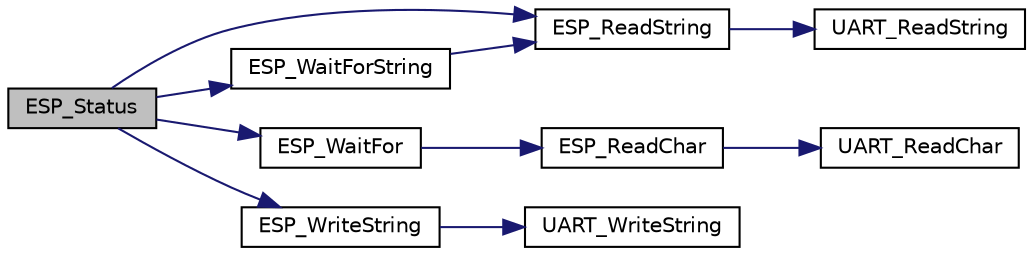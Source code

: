 digraph "ESP_Status"
{
 // LATEX_PDF_SIZE
  edge [fontname="Helvetica",fontsize="10",labelfontname="Helvetica",labelfontsize="10"];
  node [fontname="Helvetica",fontsize="10",shape=record];
  rankdir="LR";
  Node1 [label="ESP_Status",height=0.2,width=0.4,color="black", fillcolor="grey75", style="filled", fontcolor="black",tooltip="Get status of connection."];
  Node1 -> Node2 [color="midnightblue",fontsize="10",style="solid",fontname="Helvetica"];
  Node2 [label="ESP_ReadString",height=0.2,width=0.4,color="black", fillcolor="white", style="filled",URL="$dd/d79/group__ESP__Public__Functions.html#gab3ac3e22bd5d3af617d024763c4b4843",tooltip="Receive AT string response."];
  Node2 -> Node3 [color="midnightblue",fontsize="10",style="solid",fontname="Helvetica"];
  Node3 [label="UART_ReadString",height=0.2,width=0.4,color="black", fillcolor="white", style="filled",URL="$d8/d63/group__UART__Public__Functions.html#ga39f2fc334213dfb77bcac2a1bbe63dc8",tooltip="Read String from RX FIFO."];
  Node1 -> Node4 [color="midnightblue",fontsize="10",style="solid",fontname="Helvetica"];
  Node4 [label="ESP_WaitFor",height=0.2,width=0.4,color="black", fillcolor="white", style="filled",URL="$dd/d79/group__ESP__Public__Functions.html#gadc6f85cb1942aeb009d2ee5e88a31ab6",tooltip="Wait for ESP to meet a certain response (not necessarily a string with '\\0')."];
  Node4 -> Node5 [color="midnightblue",fontsize="10",style="solid",fontname="Helvetica"];
  Node5 [label="ESP_ReadChar",height=0.2,width=0.4,color="black", fillcolor="white", style="filled",URL="$dd/d79/group__ESP__Public__Functions.html#ga5d06f78a2562e97279e6761f29c7b30a",tooltip="Receive a character from ESP."];
  Node5 -> Node6 [color="midnightblue",fontsize="10",style="solid",fontname="Helvetica"];
  Node6 [label="UART_ReadChar",height=0.2,width=0.4,color="black", fillcolor="white", style="filled",URL="$d8/d63/group__UART__Public__Functions.html#ga442c68e3b2bcd51ab4d0b4ec300c6bb1",tooltip="Read character from RX FIFO."];
  Node1 -> Node7 [color="midnightblue",fontsize="10",style="solid",fontname="Helvetica"];
  Node7 [label="ESP_WaitForString",height=0.2,width=0.4,color="black", fillcolor="white", style="filled",URL="$dd/d79/group__ESP__Public__Functions.html#gaaa031656f1467f8d302b17349822fd6c",tooltip="Wait for ESP to meet one of a certain amount of string responses."];
  Node7 -> Node2 [color="midnightblue",fontsize="10",style="solid",fontname="Helvetica"];
  Node1 -> Node8 [color="midnightblue",fontsize="10",style="solid",fontname="Helvetica"];
  Node8 [label="ESP_WriteString",height=0.2,width=0.4,color="black", fillcolor="white", style="filled",URL="$dd/d79/group__ESP__Public__Functions.html#ga01e79db46c954dbb88aae6ce6e2b20d9",tooltip="Send AT string."];
  Node8 -> Node9 [color="midnightblue",fontsize="10",style="solid",fontname="Helvetica"];
  Node9 [label="UART_WriteString",height=0.2,width=0.4,color="black", fillcolor="white", style="filled",URL="$d8/d63/group__UART__Public__Functions.html#ga116b2755b0c29a93ba7d67b5a9566f2e",tooltip="Write String to TX FIFO."];
}
